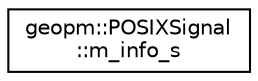digraph "Graphical Class Hierarchy"
{
 // LATEX_PDF_SIZE
  edge [fontname="Helvetica",fontsize="10",labelfontname="Helvetica",labelfontsize="10"];
  node [fontname="Helvetica",fontsize="10",shape=record];
  rankdir="LR";
  Node0 [label="geopm::POSIXSignal\l::m_info_s",height=0.2,width=0.4,color="black", fillcolor="white", style="filled",URL="$structgeopm_1_1_p_o_s_i_x_signal_1_1m__info__s.html",tooltip="Reduced information set from siginfo_t struct defined in signal.h."];
}
